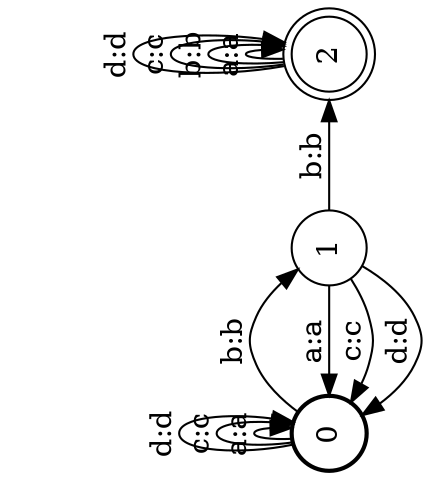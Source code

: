 digraph FST {
rankdir = LR;
size = "8.5,11";
label = "";
center = 1;
orientation = Landscape;
ranksep = "0.4";
nodesep = "0.25";
0 [label = "0", shape = circle, style = bold, fontsize = 14]
	0 -> 0 [label = "a:a", fontsize = 14];
	0 -> 1 [label = "b:b", fontsize = 14];
	0 -> 0 [label = "c:c", fontsize = 14];
	0 -> 0 [label = "d:d", fontsize = 14];
1 [label = "1", shape = circle, style = solid, fontsize = 14]
	1 -> 0 [label = "a:a", fontsize = 14];
	1 -> 2 [label = "b:b", fontsize = 14];
	1 -> 0 [label = "c:c", fontsize = 14];
	1 -> 0 [label = "d:d", fontsize = 14];
2 [label = "2", shape = doublecircle, style = solid, fontsize = 14]
	2 -> 2 [label = "a:a", fontsize = 14];
	2 -> 2 [label = "b:b", fontsize = 14];
	2 -> 2 [label = "c:c", fontsize = 14];
	2 -> 2 [label = "d:d", fontsize = 14];
}
